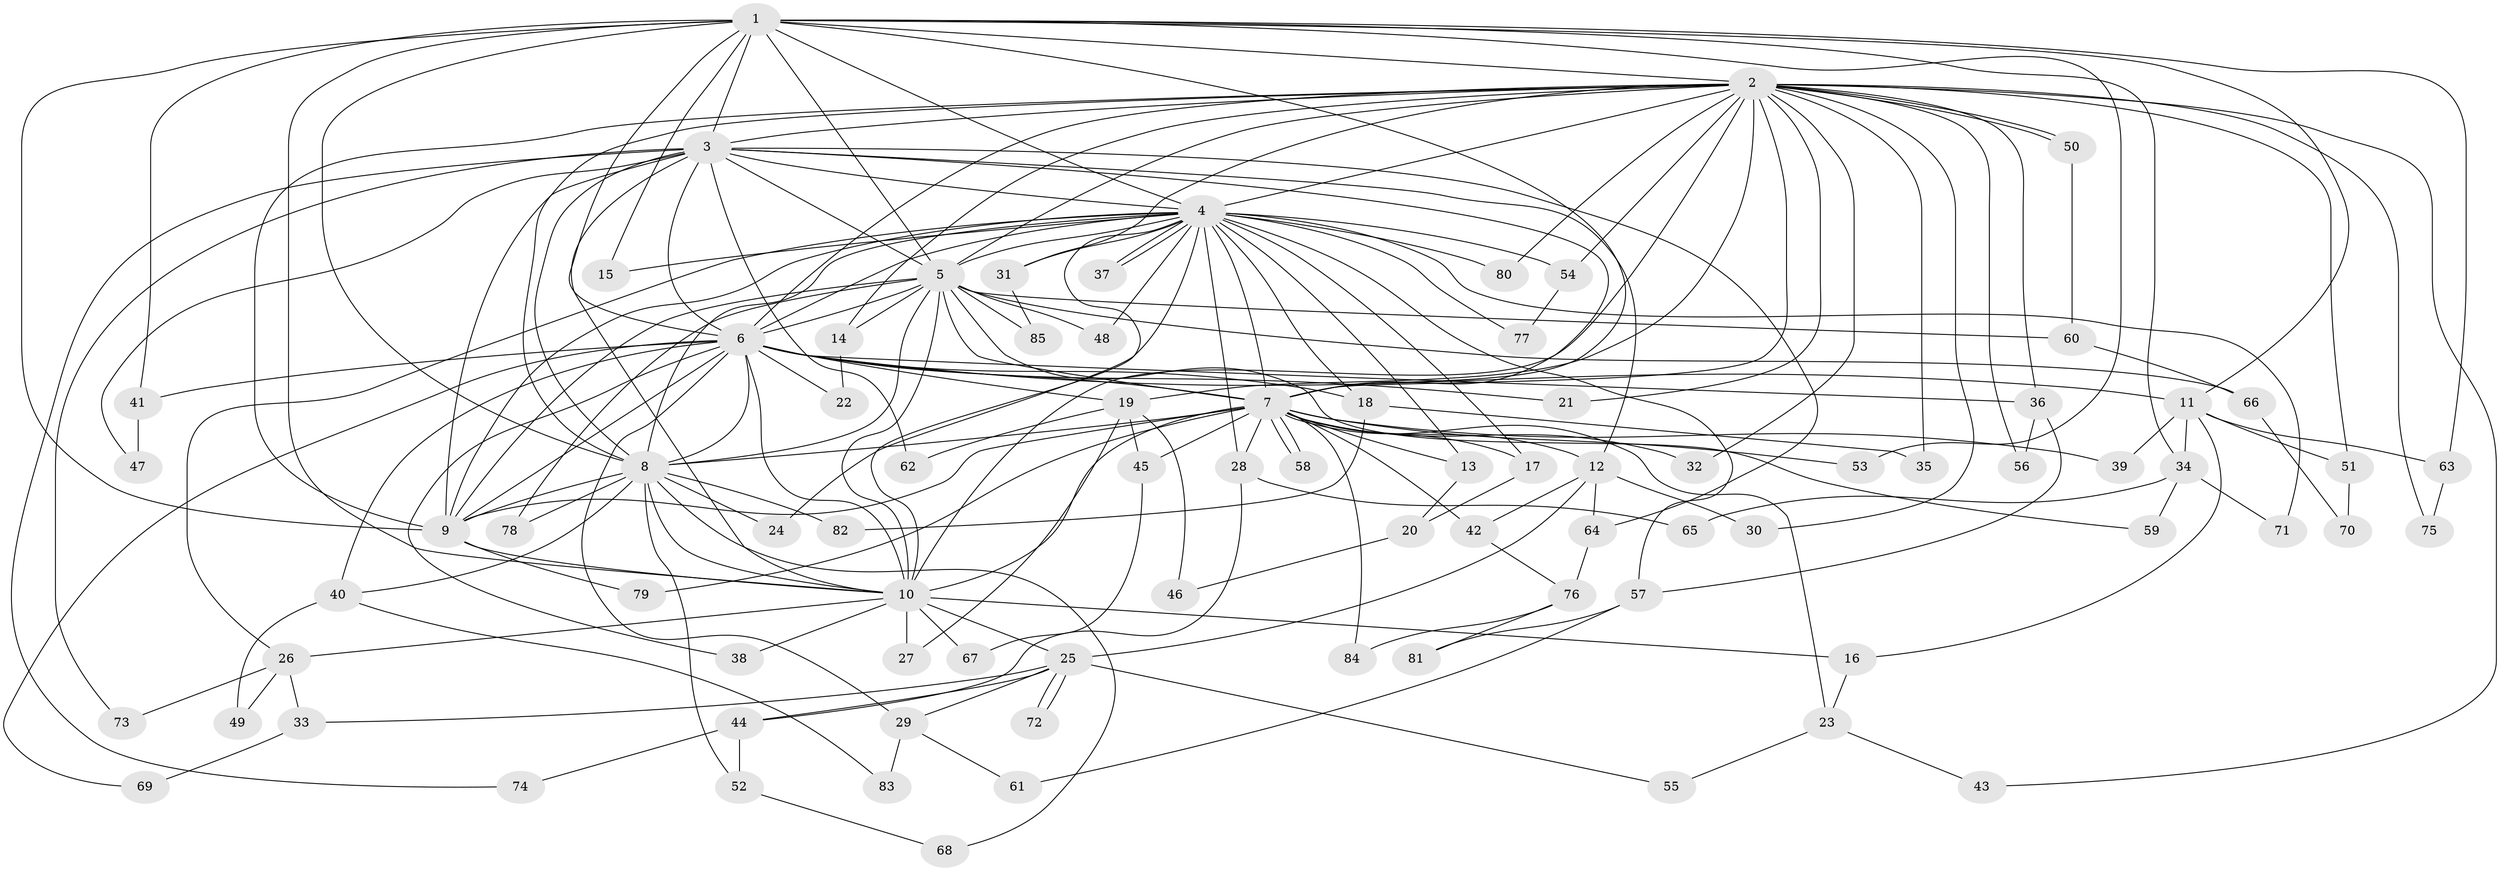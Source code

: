 // Generated by graph-tools (version 1.1) at 2025/49/03/09/25 03:49:37]
// undirected, 85 vertices, 195 edges
graph export_dot {
graph [start="1"]
  node [color=gray90,style=filled];
  1;
  2;
  3;
  4;
  5;
  6;
  7;
  8;
  9;
  10;
  11;
  12;
  13;
  14;
  15;
  16;
  17;
  18;
  19;
  20;
  21;
  22;
  23;
  24;
  25;
  26;
  27;
  28;
  29;
  30;
  31;
  32;
  33;
  34;
  35;
  36;
  37;
  38;
  39;
  40;
  41;
  42;
  43;
  44;
  45;
  46;
  47;
  48;
  49;
  50;
  51;
  52;
  53;
  54;
  55;
  56;
  57;
  58;
  59;
  60;
  61;
  62;
  63;
  64;
  65;
  66;
  67;
  68;
  69;
  70;
  71;
  72;
  73;
  74;
  75;
  76;
  77;
  78;
  79;
  80;
  81;
  82;
  83;
  84;
  85;
  1 -- 2;
  1 -- 3;
  1 -- 4;
  1 -- 5;
  1 -- 6;
  1 -- 7;
  1 -- 8;
  1 -- 9;
  1 -- 10;
  1 -- 11;
  1 -- 15;
  1 -- 34;
  1 -- 41;
  1 -- 53;
  1 -- 63;
  2 -- 3;
  2 -- 4;
  2 -- 5;
  2 -- 6;
  2 -- 7;
  2 -- 8;
  2 -- 9;
  2 -- 10;
  2 -- 14;
  2 -- 19;
  2 -- 21;
  2 -- 30;
  2 -- 31;
  2 -- 32;
  2 -- 35;
  2 -- 36;
  2 -- 43;
  2 -- 50;
  2 -- 50;
  2 -- 51;
  2 -- 54;
  2 -- 56;
  2 -- 75;
  2 -- 80;
  3 -- 4;
  3 -- 5;
  3 -- 6;
  3 -- 7;
  3 -- 8;
  3 -- 9;
  3 -- 10;
  3 -- 12;
  3 -- 47;
  3 -- 62;
  3 -- 64;
  3 -- 73;
  3 -- 74;
  4 -- 5;
  4 -- 6;
  4 -- 7;
  4 -- 8;
  4 -- 9;
  4 -- 10;
  4 -- 13;
  4 -- 15;
  4 -- 17;
  4 -- 18;
  4 -- 24;
  4 -- 26;
  4 -- 28;
  4 -- 31;
  4 -- 37;
  4 -- 37;
  4 -- 48;
  4 -- 54;
  4 -- 57;
  4 -- 71;
  4 -- 77;
  4 -- 80;
  5 -- 6;
  5 -- 7;
  5 -- 8;
  5 -- 9;
  5 -- 10;
  5 -- 14;
  5 -- 48;
  5 -- 59;
  5 -- 60;
  5 -- 66;
  5 -- 78;
  5 -- 85;
  6 -- 7;
  6 -- 8;
  6 -- 9;
  6 -- 10;
  6 -- 11;
  6 -- 18;
  6 -- 19;
  6 -- 21;
  6 -- 22;
  6 -- 29;
  6 -- 36;
  6 -- 38;
  6 -- 40;
  6 -- 41;
  6 -- 69;
  7 -- 8;
  7 -- 9;
  7 -- 10;
  7 -- 12;
  7 -- 13;
  7 -- 17;
  7 -- 23;
  7 -- 28;
  7 -- 32;
  7 -- 39;
  7 -- 42;
  7 -- 45;
  7 -- 53;
  7 -- 58;
  7 -- 58;
  7 -- 79;
  7 -- 84;
  8 -- 9;
  8 -- 10;
  8 -- 24;
  8 -- 40;
  8 -- 52;
  8 -- 68;
  8 -- 78;
  8 -- 82;
  9 -- 10;
  9 -- 79;
  10 -- 16;
  10 -- 25;
  10 -- 26;
  10 -- 27;
  10 -- 38;
  10 -- 67;
  11 -- 16;
  11 -- 34;
  11 -- 39;
  11 -- 51;
  11 -- 63;
  12 -- 25;
  12 -- 30;
  12 -- 42;
  12 -- 64;
  13 -- 20;
  14 -- 22;
  16 -- 23;
  17 -- 20;
  18 -- 35;
  18 -- 82;
  19 -- 27;
  19 -- 45;
  19 -- 46;
  19 -- 62;
  20 -- 46;
  23 -- 43;
  23 -- 55;
  25 -- 29;
  25 -- 33;
  25 -- 44;
  25 -- 55;
  25 -- 72;
  25 -- 72;
  26 -- 33;
  26 -- 49;
  26 -- 73;
  28 -- 44;
  28 -- 65;
  29 -- 61;
  29 -- 83;
  31 -- 85;
  33 -- 69;
  34 -- 59;
  34 -- 65;
  34 -- 71;
  36 -- 56;
  36 -- 57;
  40 -- 49;
  40 -- 83;
  41 -- 47;
  42 -- 76;
  44 -- 52;
  44 -- 74;
  45 -- 67;
  50 -- 60;
  51 -- 70;
  52 -- 68;
  54 -- 77;
  57 -- 61;
  57 -- 81;
  60 -- 66;
  63 -- 75;
  64 -- 76;
  66 -- 70;
  76 -- 81;
  76 -- 84;
}
